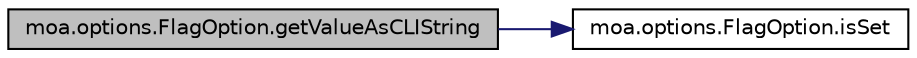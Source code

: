 digraph G
{
  edge [fontname="Helvetica",fontsize="10",labelfontname="Helvetica",labelfontsize="10"];
  node [fontname="Helvetica",fontsize="10",shape=record];
  rankdir=LR;
  Node1 [label="moa.options.FlagOption.getValueAsCLIString",height=0.2,width=0.4,color="black", fillcolor="grey75", style="filled" fontcolor="black"];
  Node1 -> Node2 [color="midnightblue",fontsize="10",style="solid",fontname="Helvetica"];
  Node2 [label="moa.options.FlagOption.isSet",height=0.2,width=0.4,color="black", fillcolor="white", style="filled",URL="$classmoa_1_1options_1_1FlagOption.html#ab3328d236e4a4c30172a7343a7a10078"];
}
